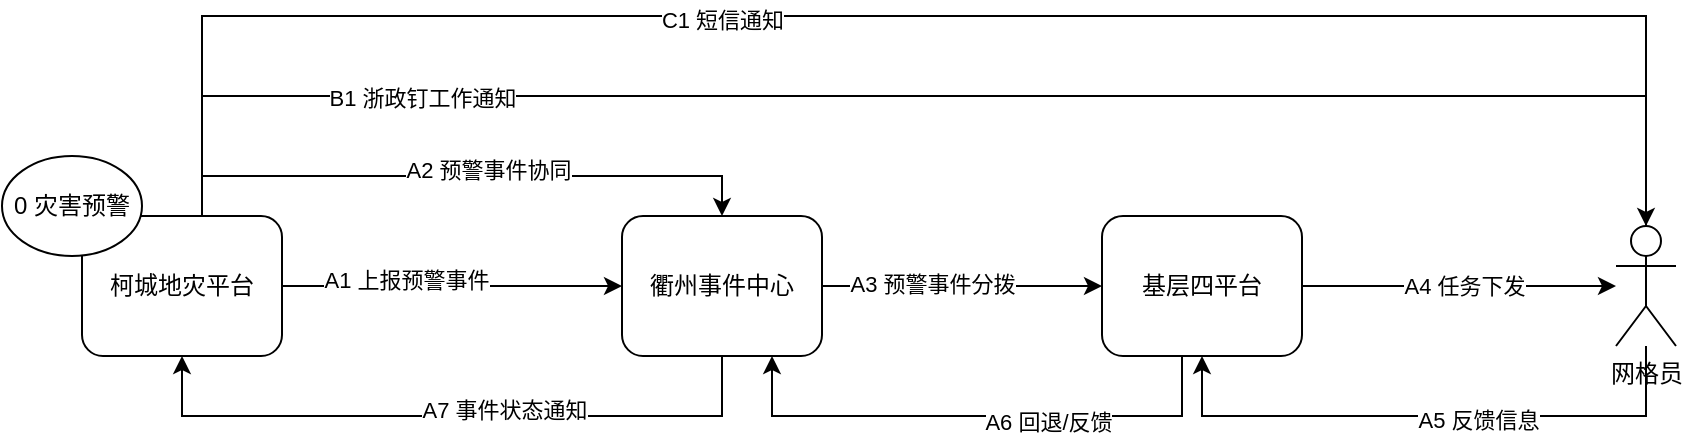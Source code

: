 <mxfile version="20.2.6" type="github">
  <diagram id="C5RBs43oDa-KdzZeNtuy" name="Page-1">
    <mxGraphModel dx="2249" dy="794" grid="1" gridSize="10" guides="1" tooltips="1" connect="1" arrows="1" fold="1" page="1" pageScale="1" pageWidth="827" pageHeight="1169" math="0" shadow="0">
      <root>
        <mxCell id="WIyWlLk6GJQsqaUBKTNV-0" />
        <mxCell id="WIyWlLk6GJQsqaUBKTNV-1" parent="WIyWlLk6GJQsqaUBKTNV-0" />
        <mxCell id="RebpLqzrNjrWu-su3GIu-4" style="edgeStyle=orthogonalEdgeStyle;rounded=0;orthogonalLoop=1;jettySize=auto;html=1;entryX=0;entryY=0.5;entryDx=0;entryDy=0;" edge="1" parent="WIyWlLk6GJQsqaUBKTNV-1" source="WIyWlLk6GJQsqaUBKTNV-3" target="RebpLqzrNjrWu-su3GIu-0">
          <mxGeometry relative="1" as="geometry" />
        </mxCell>
        <mxCell id="RebpLqzrNjrWu-su3GIu-5" value="A1 上报预警事件" style="edgeLabel;html=1;align=center;verticalAlign=middle;resizable=0;points=[];" vertex="1" connectable="0" parent="RebpLqzrNjrWu-su3GIu-4">
          <mxGeometry x="-0.271" y="3" relative="1" as="geometry">
            <mxPoint as="offset" />
          </mxGeometry>
        </mxCell>
        <mxCell id="RebpLqzrNjrWu-su3GIu-6" style="edgeStyle=orthogonalEdgeStyle;rounded=0;orthogonalLoop=1;jettySize=auto;html=1;entryX=0.5;entryY=0;entryDx=0;entryDy=0;" edge="1" parent="WIyWlLk6GJQsqaUBKTNV-1" source="WIyWlLk6GJQsqaUBKTNV-3" target="RebpLqzrNjrWu-su3GIu-0">
          <mxGeometry relative="1" as="geometry">
            <Array as="points">
              <mxPoint x="90" y="300" />
              <mxPoint x="350" y="300" />
            </Array>
          </mxGeometry>
        </mxCell>
        <mxCell id="RebpLqzrNjrWu-su3GIu-7" value="A2 预警事件协同" style="edgeLabel;html=1;align=center;verticalAlign=middle;resizable=0;points=[];" vertex="1" connectable="0" parent="RebpLqzrNjrWu-su3GIu-6">
          <mxGeometry x="0.093" y="3" relative="1" as="geometry">
            <mxPoint x="-1" as="offset" />
          </mxGeometry>
        </mxCell>
        <mxCell id="RebpLqzrNjrWu-su3GIu-17" style="edgeStyle=orthogonalEdgeStyle;rounded=0;orthogonalLoop=1;jettySize=auto;html=1;entryX=0.5;entryY=0;entryDx=0;entryDy=0;entryPerimeter=0;" edge="1" parent="WIyWlLk6GJQsqaUBKTNV-1" source="WIyWlLk6GJQsqaUBKTNV-3" target="RebpLqzrNjrWu-su3GIu-13">
          <mxGeometry relative="1" as="geometry">
            <Array as="points">
              <mxPoint x="90" y="260" />
              <mxPoint x="812" y="260" />
            </Array>
          </mxGeometry>
        </mxCell>
        <mxCell id="RebpLqzrNjrWu-su3GIu-18" value="B1 浙政钉工作通知" style="edgeLabel;html=1;align=center;verticalAlign=middle;resizable=0;points=[];" vertex="1" connectable="0" parent="RebpLqzrNjrWu-su3GIu-17">
          <mxGeometry x="-0.599" y="-1" relative="1" as="geometry">
            <mxPoint as="offset" />
          </mxGeometry>
        </mxCell>
        <mxCell id="RebpLqzrNjrWu-su3GIu-19" style="edgeStyle=orthogonalEdgeStyle;rounded=0;orthogonalLoop=1;jettySize=auto;html=1;entryX=0.25;entryY=0.1;entryDx=0;entryDy=0;entryPerimeter=0;" edge="1" parent="WIyWlLk6GJQsqaUBKTNV-1" source="WIyWlLk6GJQsqaUBKTNV-3" target="RebpLqzrNjrWu-su3GIu-13">
          <mxGeometry relative="1" as="geometry">
            <Array as="points">
              <mxPoint x="90" y="220" />
              <mxPoint x="812" y="220" />
              <mxPoint x="812" y="331" />
            </Array>
          </mxGeometry>
        </mxCell>
        <mxCell id="RebpLqzrNjrWu-su3GIu-20" value="C1 短信通知" style="edgeLabel;html=1;align=center;verticalAlign=middle;resizable=0;points=[];" vertex="1" connectable="0" parent="RebpLqzrNjrWu-su3GIu-19">
          <mxGeometry x="-0.235" y="-2" relative="1" as="geometry">
            <mxPoint as="offset" />
          </mxGeometry>
        </mxCell>
        <mxCell id="WIyWlLk6GJQsqaUBKTNV-3" value="柯城地灾平台" style="rounded=1;whiteSpace=wrap;html=1;fontSize=12;glass=0;strokeWidth=1;shadow=0;" parent="WIyWlLk6GJQsqaUBKTNV-1" vertex="1">
          <mxGeometry x="30" y="320" width="100" height="70" as="geometry" />
        </mxCell>
        <mxCell id="RebpLqzrNjrWu-su3GIu-8" style="edgeStyle=orthogonalEdgeStyle;rounded=0;orthogonalLoop=1;jettySize=auto;html=1;exitX=1;exitY=0.5;exitDx=0;exitDy=0;" edge="1" parent="WIyWlLk6GJQsqaUBKTNV-1" source="RebpLqzrNjrWu-su3GIu-0" target="RebpLqzrNjrWu-su3GIu-1">
          <mxGeometry relative="1" as="geometry" />
        </mxCell>
        <mxCell id="RebpLqzrNjrWu-su3GIu-9" value="A3 预警事件分拨" style="edgeLabel;html=1;align=center;verticalAlign=middle;resizable=0;points=[];" vertex="1" connectable="0" parent="RebpLqzrNjrWu-su3GIu-8">
          <mxGeometry x="-0.214" y="1" relative="1" as="geometry">
            <mxPoint as="offset" />
          </mxGeometry>
        </mxCell>
        <mxCell id="RebpLqzrNjrWu-su3GIu-21" style="edgeStyle=orthogonalEdgeStyle;rounded=0;orthogonalLoop=1;jettySize=auto;html=1;entryX=0.5;entryY=1;entryDx=0;entryDy=0;" edge="1" parent="WIyWlLk6GJQsqaUBKTNV-1" source="RebpLqzrNjrWu-su3GIu-0" target="WIyWlLk6GJQsqaUBKTNV-3">
          <mxGeometry relative="1" as="geometry">
            <Array as="points">
              <mxPoint x="350" y="420" />
              <mxPoint x="80" y="420" />
            </Array>
          </mxGeometry>
        </mxCell>
        <mxCell id="RebpLqzrNjrWu-su3GIu-26" value="A7 事件状态通知" style="edgeLabel;html=1;align=center;verticalAlign=middle;resizable=0;points=[];" vertex="1" connectable="0" parent="RebpLqzrNjrWu-su3GIu-21">
          <mxGeometry x="-0.155" y="-3" relative="1" as="geometry">
            <mxPoint as="offset" />
          </mxGeometry>
        </mxCell>
        <mxCell id="RebpLqzrNjrWu-su3GIu-0" value="衢州事件中心" style="rounded=1;whiteSpace=wrap;html=1;fontSize=12;glass=0;strokeWidth=1;shadow=0;" vertex="1" parent="WIyWlLk6GJQsqaUBKTNV-1">
          <mxGeometry x="300" y="320" width="100" height="70" as="geometry" />
        </mxCell>
        <mxCell id="RebpLqzrNjrWu-su3GIu-14" style="edgeStyle=orthogonalEdgeStyle;rounded=0;orthogonalLoop=1;jettySize=auto;html=1;" edge="1" parent="WIyWlLk6GJQsqaUBKTNV-1" source="RebpLqzrNjrWu-su3GIu-1" target="RebpLqzrNjrWu-su3GIu-13">
          <mxGeometry relative="1" as="geometry" />
        </mxCell>
        <mxCell id="RebpLqzrNjrWu-su3GIu-15" value="A4 任务下发" style="edgeLabel;html=1;align=center;verticalAlign=middle;resizable=0;points=[];" vertex="1" connectable="0" parent="RebpLqzrNjrWu-su3GIu-14">
          <mxGeometry x="0.309" y="-4" relative="1" as="geometry">
            <mxPoint x="-22" y="-4" as="offset" />
          </mxGeometry>
        </mxCell>
        <mxCell id="RebpLqzrNjrWu-su3GIu-24" style="edgeStyle=orthogonalEdgeStyle;rounded=0;orthogonalLoop=1;jettySize=auto;html=1;entryX=0.75;entryY=1;entryDx=0;entryDy=0;" edge="1" parent="WIyWlLk6GJQsqaUBKTNV-1" source="RebpLqzrNjrWu-su3GIu-1" target="RebpLqzrNjrWu-su3GIu-0">
          <mxGeometry relative="1" as="geometry">
            <Array as="points">
              <mxPoint x="580" y="420" />
              <mxPoint x="375" y="420" />
            </Array>
          </mxGeometry>
        </mxCell>
        <mxCell id="RebpLqzrNjrWu-su3GIu-25" value="A6 回退/反馈" style="edgeLabel;html=1;align=center;verticalAlign=middle;resizable=0;points=[];" vertex="1" connectable="0" parent="RebpLqzrNjrWu-su3GIu-24">
          <mxGeometry x="-0.265" y="3" relative="1" as="geometry">
            <mxPoint as="offset" />
          </mxGeometry>
        </mxCell>
        <mxCell id="RebpLqzrNjrWu-su3GIu-1" value="基层四平台" style="rounded=1;whiteSpace=wrap;html=1;fontSize=12;glass=0;strokeWidth=1;shadow=0;" vertex="1" parent="WIyWlLk6GJQsqaUBKTNV-1">
          <mxGeometry x="540" y="320" width="100" height="70" as="geometry" />
        </mxCell>
        <mxCell id="RebpLqzrNjrWu-su3GIu-22" style="edgeStyle=orthogonalEdgeStyle;rounded=0;orthogonalLoop=1;jettySize=auto;html=1;entryX=0.5;entryY=1;entryDx=0;entryDy=0;" edge="1" parent="WIyWlLk6GJQsqaUBKTNV-1" source="RebpLqzrNjrWu-su3GIu-13" target="RebpLqzrNjrWu-su3GIu-1">
          <mxGeometry relative="1" as="geometry">
            <Array as="points">
              <mxPoint x="812" y="420" />
              <mxPoint x="590" y="420" />
            </Array>
          </mxGeometry>
        </mxCell>
        <mxCell id="RebpLqzrNjrWu-su3GIu-23" value="A5 反馈信息" style="edgeLabel;html=1;align=center;verticalAlign=middle;resizable=0;points=[];" vertex="1" connectable="0" parent="RebpLqzrNjrWu-su3GIu-22">
          <mxGeometry x="-0.169" y="2" relative="1" as="geometry">
            <mxPoint as="offset" />
          </mxGeometry>
        </mxCell>
        <mxCell id="RebpLqzrNjrWu-su3GIu-13" value="网格员" style="shape=umlActor;verticalLabelPosition=bottom;verticalAlign=top;html=1;outlineConnect=0;" vertex="1" parent="WIyWlLk6GJQsqaUBKTNV-1">
          <mxGeometry x="797" y="325" width="30" height="60" as="geometry" />
        </mxCell>
        <mxCell id="RebpLqzrNjrWu-su3GIu-16" value="0 灾害预警" style="ellipse;whiteSpace=wrap;html=1;" vertex="1" parent="WIyWlLk6GJQsqaUBKTNV-1">
          <mxGeometry x="-10" y="290" width="70" height="50" as="geometry" />
        </mxCell>
      </root>
    </mxGraphModel>
  </diagram>
</mxfile>

